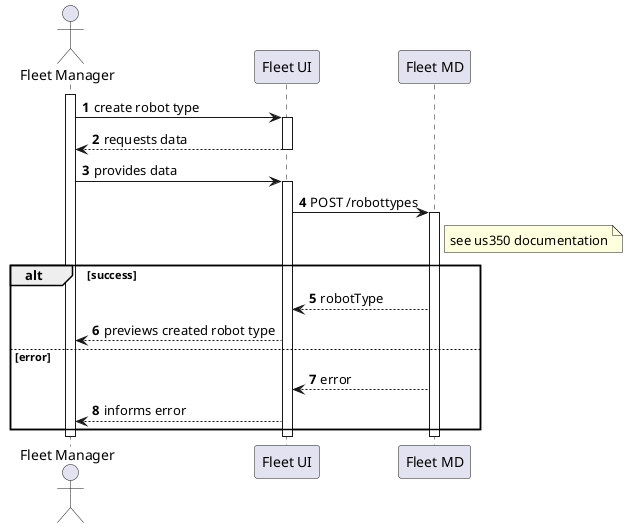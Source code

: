 @startuml
autonumber

actor "Fleet Manager" as usr

participant "Fleet UI" as ui

'TODO: call it just 'MD'?
participant "Fleet MD" as md

activate usr
    usr -> ui : create robot type
    activate ui
        ui --> usr : requests data
    deactivate ui

    usr -> ui : provides data
    activate ui
        ui -> md : POST /robottypes

        activate md
        note right of md : see us350 documentation
        alt success
            md --> ui : robotType
            ui --> usr : previews created robot type
        else error
            md --> ui : error
            ui --> usr : informs error
        end
        deactivate md

    deactivate ui
deactivate usr

@enduml

